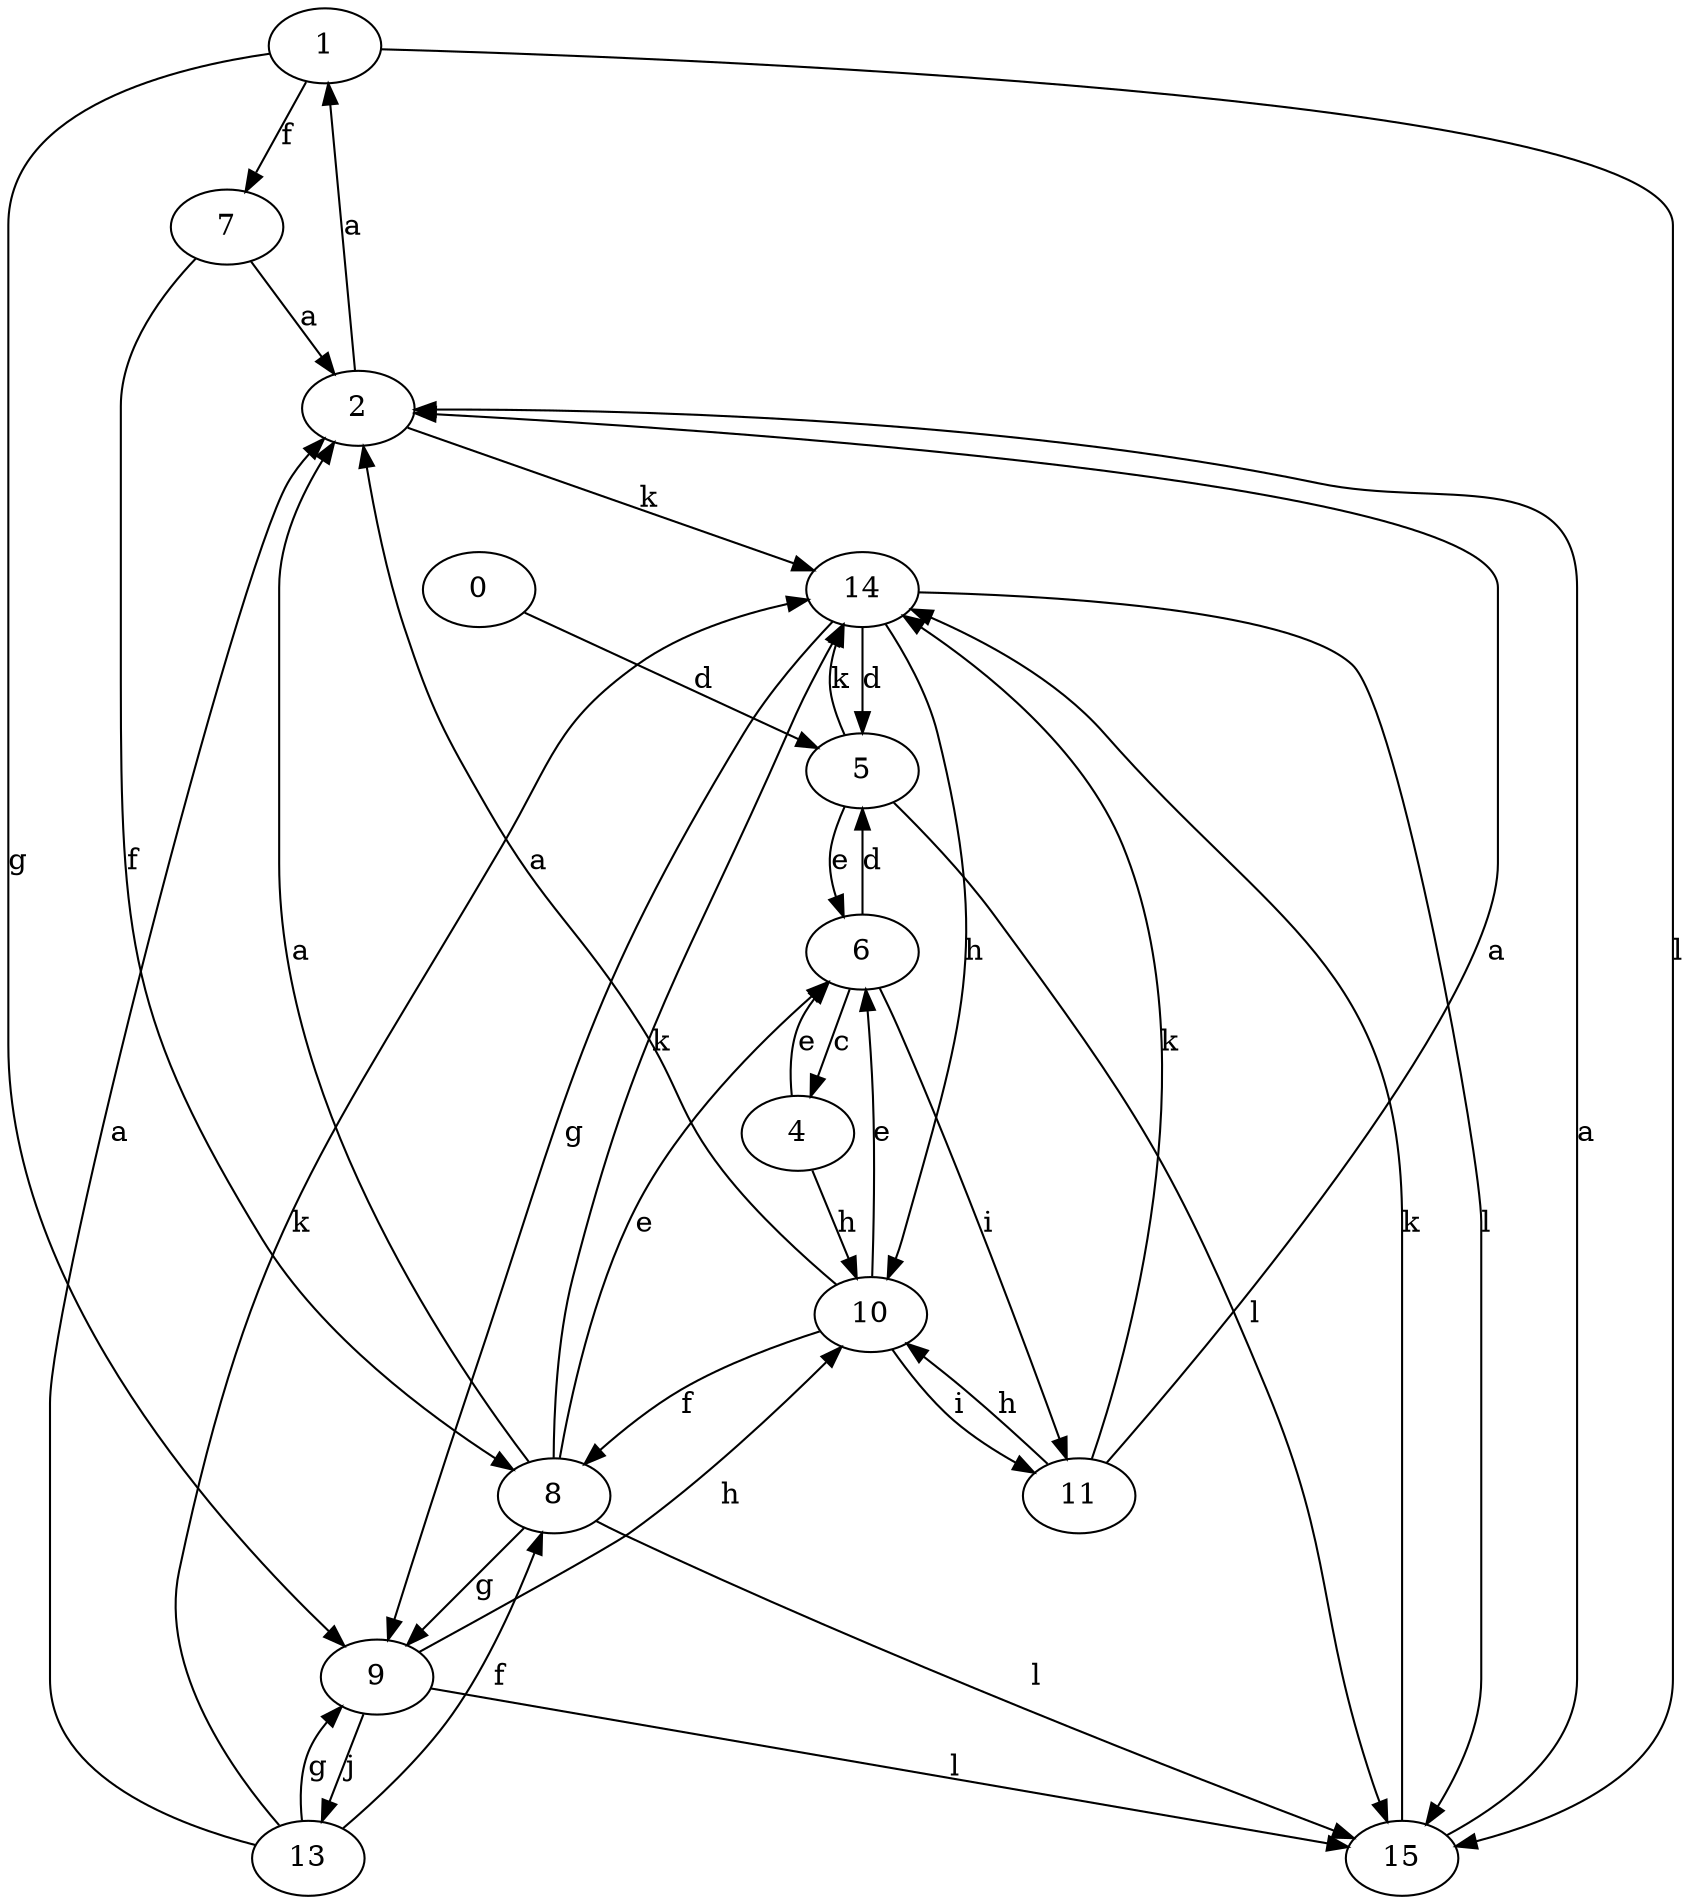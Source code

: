 strict digraph  {
1;
0;
2;
4;
5;
6;
7;
8;
9;
10;
11;
13;
14;
15;
1 -> 7  [label=f];
1 -> 9  [label=g];
1 -> 15  [label=l];
0 -> 5  [label=d];
2 -> 1  [label=a];
2 -> 14  [label=k];
4 -> 6  [label=e];
4 -> 10  [label=h];
5 -> 6  [label=e];
5 -> 14  [label=k];
5 -> 15  [label=l];
6 -> 4  [label=c];
6 -> 5  [label=d];
6 -> 11  [label=i];
7 -> 2  [label=a];
7 -> 8  [label=f];
8 -> 2  [label=a];
8 -> 6  [label=e];
8 -> 9  [label=g];
8 -> 14  [label=k];
8 -> 15  [label=l];
9 -> 10  [label=h];
9 -> 13  [label=j];
9 -> 15  [label=l];
10 -> 2  [label=a];
10 -> 6  [label=e];
10 -> 8  [label=f];
10 -> 11  [label=i];
11 -> 2  [label=a];
11 -> 10  [label=h];
11 -> 14  [label=k];
13 -> 2  [label=a];
13 -> 8  [label=f];
13 -> 9  [label=g];
13 -> 14  [label=k];
14 -> 5  [label=d];
14 -> 9  [label=g];
14 -> 10  [label=h];
14 -> 15  [label=l];
15 -> 2  [label=a];
15 -> 14  [label=k];
}

